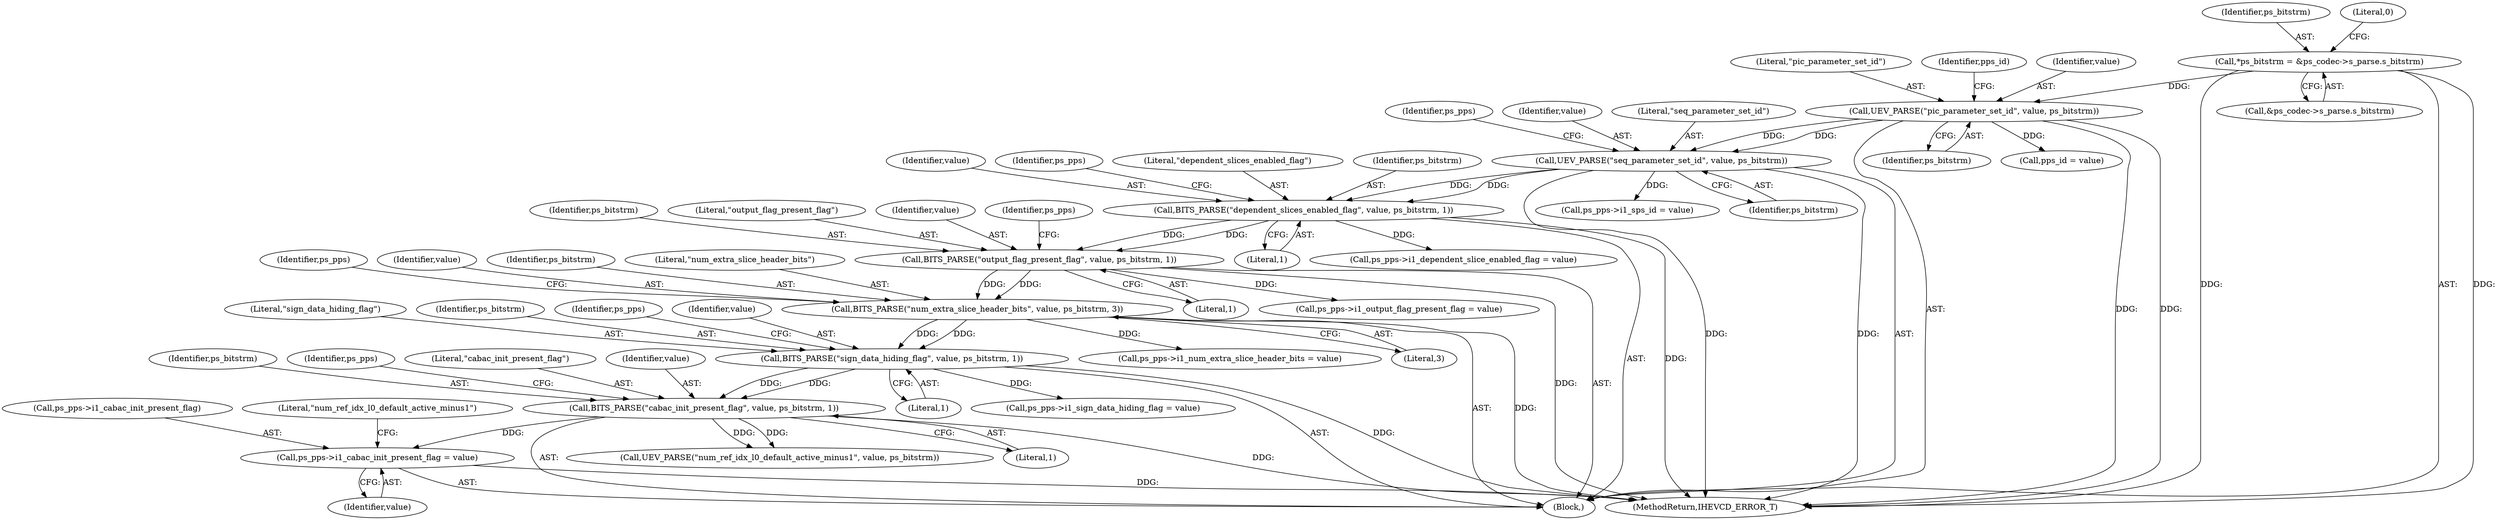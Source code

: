 digraph "0_Android_25c0ffbe6a181b4a373c3c9b421ea449d457e6ed@pointer" {
"1000267" [label="(Call,ps_pps->i1_cabac_init_present_flag = value)"];
"1000262" [label="(Call,BITS_PARSE(\"cabac_init_present_flag\", value, ps_bitstrm, 1))"];
"1000252" [label="(Call,BITS_PARSE(\"sign_data_hiding_flag\", value, ps_bitstrm, 1))"];
"1000242" [label="(Call,BITS_PARSE(\"num_extra_slice_header_bits\", value, ps_bitstrm, 3))"];
"1000232" [label="(Call,BITS_PARSE(\"output_flag_present_flag\", value, ps_bitstrm, 1))"];
"1000222" [label="(Call,BITS_PARSE(\"dependent_slices_enabled_flag\", value, ps_bitstrm, 1))"];
"1000181" [label="(Call,UEV_PARSE(\"seq_parameter_set_id\", value, ps_bitstrm))"];
"1000139" [label="(Call,UEV_PARSE(\"pic_parameter_set_id\", value, ps_bitstrm))"];
"1000123" [label="(Call,*ps_bitstrm = &ps_codec->s_parse.s_bitstrm)"];
"1000268" [label="(Call,ps_pps->i1_cabac_init_present_flag)"];
"1000187" [label="(Identifier,ps_pps)"];
"1000256" [label="(Literal,1)"];
"1000249" [label="(Identifier,ps_pps)"];
"1000123" [label="(Call,*ps_bitstrm = &ps_codec->s_parse.s_bitstrm)"];
"1000242" [label="(Call,BITS_PARSE(\"num_extra_slice_header_bits\", value, ps_bitstrm, 3))"];
"1000185" [label="(Call,ps_pps->i1_sps_id = value)"];
"1000142" [label="(Identifier,ps_bitstrm)"];
"1000232" [label="(Call,BITS_PARSE(\"output_flag_present_flag\", value, ps_bitstrm, 1))"];
"1000140" [label="(Literal,\"pic_parameter_set_id\")"];
"1000183" [label="(Identifier,value)"];
"1000235" [label="(Identifier,ps_bitstrm)"];
"1000224" [label="(Identifier,value)"];
"1000222" [label="(Call,BITS_PARSE(\"dependent_slices_enabled_flag\", value, ps_bitstrm, 1))"];
"1000265" [label="(Identifier,ps_bitstrm)"];
"1000257" [label="(Call,ps_pps->i1_sign_data_hiding_flag = value)"];
"1000236" [label="(Literal,1)"];
"1000233" [label="(Literal,\"output_flag_present_flag\")"];
"1000237" [label="(Call,ps_pps->i1_output_flag_present_flag = value)"];
"1000234" [label="(Identifier,value)"];
"1000244" [label="(Identifier,value)"];
"1000247" [label="(Call,ps_pps->i1_num_extra_slice_header_bits = value)"];
"1000245" [label="(Identifier,ps_bitstrm)"];
"1000271" [label="(Identifier,value)"];
"1000269" [label="(Identifier,ps_pps)"];
"1000144" [label="(Identifier,pps_id)"];
"1000124" [label="(Identifier,ps_bitstrm)"];
"1000226" [label="(Literal,1)"];
"1000273" [label="(Literal,\"num_ref_idx_l0_default_active_minus1\")"];
"1000143" [label="(Call,pps_id = value)"];
"1000181" [label="(Call,UEV_PARSE(\"seq_parameter_set_id\", value, ps_bitstrm))"];
"1000243" [label="(Literal,\"num_extra_slice_header_bits\")"];
"1000253" [label="(Literal,\"sign_data_hiding_flag\")"];
"1000184" [label="(Identifier,ps_bitstrm)"];
"1000125" [label="(Call,&ps_codec->s_parse.s_bitstrm)"];
"1000111" [label="(Block,)"];
"1000252" [label="(Call,BITS_PARSE(\"sign_data_hiding_flag\", value, ps_bitstrm, 1))"];
"1000255" [label="(Identifier,ps_bitstrm)"];
"1001047" [label="(MethodReturn,IHEVCD_ERROR_T)"];
"1000227" [label="(Call,ps_pps->i1_dependent_slice_enabled_flag = value)"];
"1000229" [label="(Identifier,ps_pps)"];
"1000263" [label="(Literal,\"cabac_init_present_flag\")"];
"1000259" [label="(Identifier,ps_pps)"];
"1000223" [label="(Literal,\"dependent_slices_enabled_flag\")"];
"1000225" [label="(Identifier,ps_bitstrm)"];
"1000254" [label="(Identifier,value)"];
"1000267" [label="(Call,ps_pps->i1_cabac_init_present_flag = value)"];
"1000246" [label="(Literal,3)"];
"1000239" [label="(Identifier,ps_pps)"];
"1000264" [label="(Identifier,value)"];
"1000272" [label="(Call,UEV_PARSE(\"num_ref_idx_l0_default_active_minus1\", value, ps_bitstrm))"];
"1000141" [label="(Identifier,value)"];
"1000133" [label="(Literal,0)"];
"1000139" [label="(Call,UEV_PARSE(\"pic_parameter_set_id\", value, ps_bitstrm))"];
"1000262" [label="(Call,BITS_PARSE(\"cabac_init_present_flag\", value, ps_bitstrm, 1))"];
"1000266" [label="(Literal,1)"];
"1000182" [label="(Literal,\"seq_parameter_set_id\")"];
"1000267" -> "1000111"  [label="AST: "];
"1000267" -> "1000271"  [label="CFG: "];
"1000268" -> "1000267"  [label="AST: "];
"1000271" -> "1000267"  [label="AST: "];
"1000273" -> "1000267"  [label="CFG: "];
"1000267" -> "1001047"  [label="DDG: "];
"1000262" -> "1000267"  [label="DDG: "];
"1000262" -> "1000111"  [label="AST: "];
"1000262" -> "1000266"  [label="CFG: "];
"1000263" -> "1000262"  [label="AST: "];
"1000264" -> "1000262"  [label="AST: "];
"1000265" -> "1000262"  [label="AST: "];
"1000266" -> "1000262"  [label="AST: "];
"1000269" -> "1000262"  [label="CFG: "];
"1000262" -> "1001047"  [label="DDG: "];
"1000252" -> "1000262"  [label="DDG: "];
"1000252" -> "1000262"  [label="DDG: "];
"1000262" -> "1000272"  [label="DDG: "];
"1000262" -> "1000272"  [label="DDG: "];
"1000252" -> "1000111"  [label="AST: "];
"1000252" -> "1000256"  [label="CFG: "];
"1000253" -> "1000252"  [label="AST: "];
"1000254" -> "1000252"  [label="AST: "];
"1000255" -> "1000252"  [label="AST: "];
"1000256" -> "1000252"  [label="AST: "];
"1000259" -> "1000252"  [label="CFG: "];
"1000252" -> "1001047"  [label="DDG: "];
"1000242" -> "1000252"  [label="DDG: "];
"1000242" -> "1000252"  [label="DDG: "];
"1000252" -> "1000257"  [label="DDG: "];
"1000242" -> "1000111"  [label="AST: "];
"1000242" -> "1000246"  [label="CFG: "];
"1000243" -> "1000242"  [label="AST: "];
"1000244" -> "1000242"  [label="AST: "];
"1000245" -> "1000242"  [label="AST: "];
"1000246" -> "1000242"  [label="AST: "];
"1000249" -> "1000242"  [label="CFG: "];
"1000242" -> "1001047"  [label="DDG: "];
"1000232" -> "1000242"  [label="DDG: "];
"1000232" -> "1000242"  [label="DDG: "];
"1000242" -> "1000247"  [label="DDG: "];
"1000232" -> "1000111"  [label="AST: "];
"1000232" -> "1000236"  [label="CFG: "];
"1000233" -> "1000232"  [label="AST: "];
"1000234" -> "1000232"  [label="AST: "];
"1000235" -> "1000232"  [label="AST: "];
"1000236" -> "1000232"  [label="AST: "];
"1000239" -> "1000232"  [label="CFG: "];
"1000232" -> "1001047"  [label="DDG: "];
"1000222" -> "1000232"  [label="DDG: "];
"1000222" -> "1000232"  [label="DDG: "];
"1000232" -> "1000237"  [label="DDG: "];
"1000222" -> "1000111"  [label="AST: "];
"1000222" -> "1000226"  [label="CFG: "];
"1000223" -> "1000222"  [label="AST: "];
"1000224" -> "1000222"  [label="AST: "];
"1000225" -> "1000222"  [label="AST: "];
"1000226" -> "1000222"  [label="AST: "];
"1000229" -> "1000222"  [label="CFG: "];
"1000222" -> "1001047"  [label="DDG: "];
"1000181" -> "1000222"  [label="DDG: "];
"1000181" -> "1000222"  [label="DDG: "];
"1000222" -> "1000227"  [label="DDG: "];
"1000181" -> "1000111"  [label="AST: "];
"1000181" -> "1000184"  [label="CFG: "];
"1000182" -> "1000181"  [label="AST: "];
"1000183" -> "1000181"  [label="AST: "];
"1000184" -> "1000181"  [label="AST: "];
"1000187" -> "1000181"  [label="CFG: "];
"1000181" -> "1001047"  [label="DDG: "];
"1000181" -> "1001047"  [label="DDG: "];
"1000139" -> "1000181"  [label="DDG: "];
"1000139" -> "1000181"  [label="DDG: "];
"1000181" -> "1000185"  [label="DDG: "];
"1000139" -> "1000111"  [label="AST: "];
"1000139" -> "1000142"  [label="CFG: "];
"1000140" -> "1000139"  [label="AST: "];
"1000141" -> "1000139"  [label="AST: "];
"1000142" -> "1000139"  [label="AST: "];
"1000144" -> "1000139"  [label="CFG: "];
"1000139" -> "1001047"  [label="DDG: "];
"1000139" -> "1001047"  [label="DDG: "];
"1000123" -> "1000139"  [label="DDG: "];
"1000139" -> "1000143"  [label="DDG: "];
"1000123" -> "1000111"  [label="AST: "];
"1000123" -> "1000125"  [label="CFG: "];
"1000124" -> "1000123"  [label="AST: "];
"1000125" -> "1000123"  [label="AST: "];
"1000133" -> "1000123"  [label="CFG: "];
"1000123" -> "1001047"  [label="DDG: "];
"1000123" -> "1001047"  [label="DDG: "];
}

